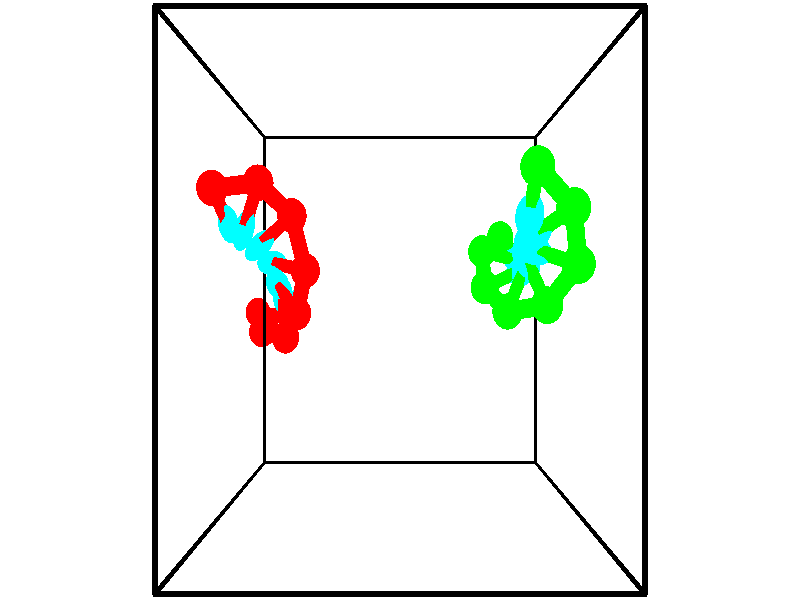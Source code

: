 // switches for output
#declare DRAW_BASES = 1; // possible values are 0, 1; only relevant for DNA ribbons
#declare DRAW_BASES_TYPE = 3; // possible values are 1, 2, 3; only relevant for DNA ribbons
#declare DRAW_FOG = 0; // set to 1 to enable fog

#include "colors.inc"

#include "transforms.inc"
background { rgb <1, 1, 1>}

#default {
   normal{
       ripples 0.25
       frequency 0.20
       turbulence 0.2
       lambda 5
   }
	finish {
		phong 0.1
		phong_size 40.
	}
}

// original window dimensions: 1024x640


// camera settings

camera {
	sky <-0, 1, 0>
	up <-0, 1, 0>
	right 1.6 * <1, 0, 0>
	location <2.5, 2.5, 11.1562>
	look_at <2.5, 2.5, 2.5>
	direction <0, 0, -8.6562>
	angle 67.0682
}


# declare cpy_camera_pos = <2.5, 2.5, 11.1562>;
# if (DRAW_FOG = 1)
fog {
	fog_type 2
	up vnormalize(cpy_camera_pos)
	color rgbt<1,1,1,0.3>
	distance 1e-5
	fog_alt 3e-3
	fog_offset 4
}
# end


// LIGHTS

# declare lum = 6;
global_settings {
	ambient_light rgb lum * <0.05, 0.05, 0.05>
	max_trace_level 15
}# declare cpy_direct_light_amount = 0.25;
light_source
{	1000 * <-1, -1, 1>,
	rgb lum * cpy_direct_light_amount
	parallel
}

light_source
{	1000 * <1, 1, -1>,
	rgb lum * cpy_direct_light_amount
	parallel
}

// strand 0

// nucleotide -1

// particle -1
sphere {
	<-0.434139, 2.287913, -1.316757> 0.250000
	pigment { color rgbt <1,0,0,0> }
	no_shadow
}
cylinder {
	<-0.058125, 2.259476, -1.183323>,  <0.167484, 2.242414, -1.103262>, 0.100000
	pigment { color rgbt <1,0,0,0> }
	no_shadow
}
cylinder {
	<-0.058125, 2.259476, -1.183323>,  <-0.434139, 2.287913, -1.316757>, 0.100000
	pigment { color rgbt <1,0,0,0> }
	no_shadow
}

// particle -1
sphere {
	<-0.058125, 2.259476, -1.183323> 0.100000
	pigment { color rgbt <1,0,0,0> }
	no_shadow
}
sphere {
	0, 1
	scale<0.080000,0.200000,0.300000>
	matrix <-0.217519, 0.628376, 0.746879,
		-0.262715, -0.774654, 0.575232,
		0.940035, -0.071092, 0.333585,
		0.223886, 2.238148, -1.083247>
	pigment { color rgbt <0,1,1,0> }
	no_shadow
}
cylinder {
	<-0.187649, 1.983940, -0.623919>,  <-0.434139, 2.287913, -1.316757>, 0.130000
	pigment { color rgbt <1,0,0,0> }
	no_shadow
}

// nucleotide -1

// particle -1
sphere {
	<-0.187649, 1.983940, -0.623919> 0.250000
	pigment { color rgbt <1,0,0,0> }
	no_shadow
}
cylinder {
	<0.113976, 2.246315, -0.637403>,  <0.294950, 2.403740, -0.645494>, 0.100000
	pigment { color rgbt <1,0,0,0> }
	no_shadow
}
cylinder {
	<0.113976, 2.246315, -0.637403>,  <-0.187649, 1.983940, -0.623919>, 0.100000
	pigment { color rgbt <1,0,0,0> }
	no_shadow
}

// particle -1
sphere {
	<0.113976, 2.246315, -0.637403> 0.100000
	pigment { color rgbt <1,0,0,0> }
	no_shadow
}
sphere {
	0, 1
	scale<0.080000,0.200000,0.300000>
	matrix <-0.401439, 0.500900, 0.766776,
		0.519834, -0.564671, 0.641029,
		0.754068, 0.655931, -0.033704,
		0.340194, 2.443096, -0.647517>
	pigment { color rgbt <0,1,1,0> }
	no_shadow
}
cylinder {
	<0.375176, 1.921890, -0.051612>,  <-0.187649, 1.983940, -0.623919>, 0.130000
	pigment { color rgbt <1,0,0,0> }
	no_shadow
}

// nucleotide -1

// particle -1
sphere {
	<0.375176, 1.921890, -0.051612> 0.250000
	pigment { color rgbt <1,0,0,0> }
	no_shadow
}
cylinder {
	<0.318535, 2.295197, -0.183651>,  <0.284550, 2.519180, -0.262874>, 0.100000
	pigment { color rgbt <1,0,0,0> }
	no_shadow
}
cylinder {
	<0.318535, 2.295197, -0.183651>,  <0.375176, 1.921890, -0.051612>, 0.100000
	pigment { color rgbt <1,0,0,0> }
	no_shadow
}

// particle -1
sphere {
	<0.318535, 2.295197, -0.183651> 0.100000
	pigment { color rgbt <1,0,0,0> }
	no_shadow
}
sphere {
	0, 1
	scale<0.080000,0.200000,0.300000>
	matrix <-0.273841, 0.283515, 0.919038,
		0.951294, 0.220531, 0.215420,
		-0.141602, 0.933266, -0.330097,
		0.276054, 2.575176, -0.282680>
	pigment { color rgbt <0,1,1,0> }
	no_shadow
}
cylinder {
	<0.667906, 2.303078, 0.432106>,  <0.375176, 1.921890, -0.051612>, 0.130000
	pigment { color rgbt <1,0,0,0> }
	no_shadow
}

// nucleotide -1

// particle -1
sphere {
	<0.667906, 2.303078, 0.432106> 0.250000
	pigment { color rgbt <1,0,0,0> }
	no_shadow
}
cylinder {
	<0.431381, 2.555397, 0.231131>,  <0.289466, 2.706788, 0.110545>, 0.100000
	pigment { color rgbt <1,0,0,0> }
	no_shadow
}
cylinder {
	<0.431381, 2.555397, 0.231131>,  <0.667906, 2.303078, 0.432106>, 0.100000
	pigment { color rgbt <1,0,0,0> }
	no_shadow
}

// particle -1
sphere {
	<0.431381, 2.555397, 0.231131> 0.100000
	pigment { color rgbt <1,0,0,0> }
	no_shadow
}
sphere {
	0, 1
	scale<0.080000,0.200000,0.300000>
	matrix <-0.301586, 0.404855, 0.863214,
		0.747928, 0.661957, -0.049156,
		-0.591312, 0.630797, -0.502439,
		0.253988, 2.744636, 0.080399>
	pigment { color rgbt <0,1,1,0> }
	no_shadow
}
cylinder {
	<0.855585, 2.925838, 0.666791>,  <0.667906, 2.303078, 0.432106>, 0.130000
	pigment { color rgbt <1,0,0,0> }
	no_shadow
}

// nucleotide -1

// particle -1
sphere {
	<0.855585, 2.925838, 0.666791> 0.250000
	pigment { color rgbt <1,0,0,0> }
	no_shadow
}
cylinder {
	<0.491852, 2.997543, 0.516602>,  <0.273612, 3.040566, 0.426488>, 0.100000
	pigment { color rgbt <1,0,0,0> }
	no_shadow
}
cylinder {
	<0.491852, 2.997543, 0.516602>,  <0.855585, 2.925838, 0.666791>, 0.100000
	pigment { color rgbt <1,0,0,0> }
	no_shadow
}

// particle -1
sphere {
	<0.491852, 2.997543, 0.516602> 0.100000
	pigment { color rgbt <1,0,0,0> }
	no_shadow
}
sphere {
	0, 1
	scale<0.080000,0.200000,0.300000>
	matrix <-0.268382, 0.436875, 0.858552,
		0.317941, 0.881479, -0.349153,
		-0.909332, 0.179262, -0.375474,
		0.219052, 3.051322, 0.403959>
	pigment { color rgbt <0,1,1,0> }
	no_shadow
}
cylinder {
	<0.631502, 3.716790, 0.716937>,  <0.855585, 2.925838, 0.666791>, 0.130000
	pigment { color rgbt <1,0,0,0> }
	no_shadow
}

// nucleotide -1

// particle -1
sphere {
	<0.631502, 3.716790, 0.716937> 0.250000
	pigment { color rgbt <1,0,0,0> }
	no_shadow
}
cylinder {
	<0.315002, 3.472260, 0.722658>,  <0.125102, 3.325541, 0.726091>, 0.100000
	pigment { color rgbt <1,0,0,0> }
	no_shadow
}
cylinder {
	<0.315002, 3.472260, 0.722658>,  <0.631502, 3.716790, 0.716937>, 0.100000
	pigment { color rgbt <1,0,0,0> }
	no_shadow
}

// particle -1
sphere {
	<0.315002, 3.472260, 0.722658> 0.100000
	pigment { color rgbt <1,0,0,0> }
	no_shadow
}
sphere {
	0, 1
	scale<0.080000,0.200000,0.300000>
	matrix <-0.288570, 0.393918, 0.872672,
		-0.539121, 0.686374, -0.488098,
		-0.791250, -0.611326, 0.014302,
		0.077628, 3.288862, 0.726949>
	pigment { color rgbt <0,1,1,0> }
	no_shadow
}
cylinder {
	<0.135532, 4.128853, 1.091978>,  <0.631502, 3.716790, 0.716937>, 0.130000
	pigment { color rgbt <1,0,0,0> }
	no_shadow
}

// nucleotide -1

// particle -1
sphere {
	<0.135532, 4.128853, 1.091978> 0.250000
	pigment { color rgbt <1,0,0,0> }
	no_shadow
}
cylinder {
	<-0.002033, 3.753304, 1.085756>,  <-0.084572, 3.527974, 1.082023>, 0.100000
	pigment { color rgbt <1,0,0,0> }
	no_shadow
}
cylinder {
	<-0.002033, 3.753304, 1.085756>,  <0.135532, 4.128853, 1.091978>, 0.100000
	pigment { color rgbt <1,0,0,0> }
	no_shadow
}

// particle -1
sphere {
	<-0.002033, 3.753304, 1.085756> 0.100000
	pigment { color rgbt <1,0,0,0> }
	no_shadow
}
sphere {
	0, 1
	scale<0.080000,0.200000,0.300000>
	matrix <-0.419398, 0.138765, 0.897134,
		-0.840136, 0.315060, -0.441484,
		-0.343913, -0.938873, -0.015554,
		-0.105207, 3.471642, 1.081090>
	pigment { color rgbt <0,1,1,0> }
	no_shadow
}
cylinder {
	<-0.616956, 4.045127, 1.148934>,  <0.135532, 4.128853, 1.091978>, 0.130000
	pigment { color rgbt <1,0,0,0> }
	no_shadow
}

// nucleotide -1

// particle -1
sphere {
	<-0.616956, 4.045127, 1.148934> 0.250000
	pigment { color rgbt <1,0,0,0> }
	no_shadow
}
cylinder {
	<-0.414711, 3.744926, 1.319159>,  <-0.293364, 3.564806, 1.421293>, 0.100000
	pigment { color rgbt <1,0,0,0> }
	no_shadow
}
cylinder {
	<-0.414711, 3.744926, 1.319159>,  <-0.616956, 4.045127, 1.148934>, 0.100000
	pigment { color rgbt <1,0,0,0> }
	no_shadow
}

// particle -1
sphere {
	<-0.414711, 3.744926, 1.319159> 0.100000
	pigment { color rgbt <1,0,0,0> }
	no_shadow
}
sphere {
	0, 1
	scale<0.080000,0.200000,0.300000>
	matrix <-0.556547, 0.093186, 0.825574,
		-0.659252, -0.654264, -0.370574,
		0.505611, -0.750503, 0.425561,
		-0.263027, 3.519776, 1.446827>
	pigment { color rgbt <0,1,1,0> }
	no_shadow
}
// strand 1

// nucleotide -1

// particle -1
sphere {
	<4.517015, 4.133846, 2.312705> 0.250000
	pigment { color rgbt <0,1,0,0> }
	no_shadow
}
cylinder {
	<4.419556, 3.774414, 2.458687>,  <4.361080, 3.558755, 2.546276>, 0.100000
	pigment { color rgbt <0,1,0,0> }
	no_shadow
}
cylinder {
	<4.419556, 3.774414, 2.458687>,  <4.517015, 4.133846, 2.312705>, 0.100000
	pigment { color rgbt <0,1,0,0> }
	no_shadow
}

// particle -1
sphere {
	<4.419556, 3.774414, 2.458687> 0.100000
	pigment { color rgbt <0,1,0,0> }
	no_shadow
}
sphere {
	0, 1
	scale<0.080000,0.200000,0.300000>
	matrix <0.150970, -0.406847, -0.900935,
		0.958042, -0.164413, 0.234785,
		-0.243647, -0.898579, 0.364955,
		4.346462, 3.504840, 2.568173>
	pigment { color rgbt <0,1,1,0> }
	no_shadow
}
cylinder {
	<5.068369, 3.639587, 2.226133>,  <4.517015, 4.133846, 2.312705>, 0.130000
	pigment { color rgbt <0,1,0,0> }
	no_shadow
}

// nucleotide -1

// particle -1
sphere {
	<5.068369, 3.639587, 2.226133> 0.250000
	pigment { color rgbt <0,1,0,0> }
	no_shadow
}
cylinder {
	<4.721558, 3.440659, 2.238350>,  <4.513471, 3.321301, 2.245680>, 0.100000
	pigment { color rgbt <0,1,0,0> }
	no_shadow
}
cylinder {
	<4.721558, 3.440659, 2.238350>,  <5.068369, 3.639587, 2.226133>, 0.100000
	pigment { color rgbt <0,1,0,0> }
	no_shadow
}

// particle -1
sphere {
	<4.721558, 3.440659, 2.238350> 0.100000
	pigment { color rgbt <0,1,0,0> }
	no_shadow
}
sphere {
	0, 1
	scale<0.080000,0.200000,0.300000>
	matrix <0.166133, -0.346340, -0.923281,
		0.469746, -0.795437, 0.382908,
		-0.867028, -0.497321, 0.030543,
		4.461449, 3.291462, 2.247513>
	pigment { color rgbt <0,1,1,0> }
	no_shadow
}
cylinder {
	<5.222001, 2.955361, 1.957098>,  <5.068369, 3.639587, 2.226133>, 0.130000
	pigment { color rgbt <0,1,0,0> }
	no_shadow
}

// nucleotide -1

// particle -1
sphere {
	<5.222001, 2.955361, 1.957098> 0.250000
	pigment { color rgbt <0,1,0,0> }
	no_shadow
}
cylinder {
	<4.842110, 3.062729, 1.892641>,  <4.614175, 3.127150, 1.853967>, 0.100000
	pigment { color rgbt <0,1,0,0> }
	no_shadow
}
cylinder {
	<4.842110, 3.062729, 1.892641>,  <5.222001, 2.955361, 1.957098>, 0.100000
	pigment { color rgbt <0,1,0,0> }
	no_shadow
}

// particle -1
sphere {
	<4.842110, 3.062729, 1.892641> 0.100000
	pigment { color rgbt <0,1,0,0> }
	no_shadow
}
sphere {
	0, 1
	scale<0.080000,0.200000,0.300000>
	matrix <0.071925, -0.313873, -0.946737,
		-0.304692, -0.910735, 0.278790,
		-0.949731, 0.268411, -0.161139,
		4.557191, 3.143255, 1.844298>
	pigment { color rgbt <0,1,1,0> }
	no_shadow
}
cylinder {
	<4.834332, 2.431279, 1.571259>,  <5.222001, 2.955361, 1.957098>, 0.130000
	pigment { color rgbt <0,1,0,0> }
	no_shadow
}

// nucleotide -1

// particle -1
sphere {
	<4.834332, 2.431279, 1.571259> 0.250000
	pigment { color rgbt <0,1,0,0> }
	no_shadow
}
cylinder {
	<4.659195, 2.784378, 1.503082>,  <4.554113, 2.996238, 1.462176>, 0.100000
	pigment { color rgbt <0,1,0,0> }
	no_shadow
}
cylinder {
	<4.659195, 2.784378, 1.503082>,  <4.834332, 2.431279, 1.571259>, 0.100000
	pigment { color rgbt <0,1,0,0> }
	no_shadow
}

// particle -1
sphere {
	<4.659195, 2.784378, 1.503082> 0.100000
	pigment { color rgbt <0,1,0,0> }
	no_shadow
}
sphere {
	0, 1
	scale<0.080000,0.200000,0.300000>
	matrix <-0.013130, -0.195837, -0.980549,
		-0.898957, -0.427086, 0.097336,
		-0.437841, 0.882749, -0.170441,
		4.527843, 3.049203, 1.451950>
	pigment { color rgbt <0,1,1,0> }
	no_shadow
}
cylinder {
	<4.283340, 2.341150, 1.151890>,  <4.834332, 2.431279, 1.571259>, 0.130000
	pigment { color rgbt <0,1,0,0> }
	no_shadow
}

// nucleotide -1

// particle -1
sphere {
	<4.283340, 2.341150, 1.151890> 0.250000
	pigment { color rgbt <0,1,0,0> }
	no_shadow
}
cylinder {
	<4.456657, 2.698807, 1.106689>,  <4.560647, 2.913401, 1.079569>, 0.100000
	pigment { color rgbt <0,1,0,0> }
	no_shadow
}
cylinder {
	<4.456657, 2.698807, 1.106689>,  <4.283340, 2.341150, 1.151890>, 0.100000
	pigment { color rgbt <0,1,0,0> }
	no_shadow
}

// particle -1
sphere {
	<4.456657, 2.698807, 1.106689> 0.100000
	pigment { color rgbt <0,1,0,0> }
	no_shadow
}
sphere {
	0, 1
	scale<0.080000,0.200000,0.300000>
	matrix <0.234661, -0.232985, -0.943744,
		-0.870168, 0.382400, -0.310771,
		0.433292, 0.894141, -0.113002,
		4.586645, 2.967049, 1.072789>
	pigment { color rgbt <0,1,1,0> }
	no_shadow
}
cylinder {
	<4.001307, 2.686566, 0.483938>,  <4.283340, 2.341150, 1.151890>, 0.130000
	pigment { color rgbt <0,1,0,0> }
	no_shadow
}

// nucleotide -1

// particle -1
sphere {
	<4.001307, 2.686566, 0.483938> 0.250000
	pigment { color rgbt <0,1,0,0> }
	no_shadow
}
cylinder {
	<4.361954, 2.832588, 0.576736>,  <4.578342, 2.920202, 0.632415>, 0.100000
	pigment { color rgbt <0,1,0,0> }
	no_shadow
}
cylinder {
	<4.361954, 2.832588, 0.576736>,  <4.001307, 2.686566, 0.483938>, 0.100000
	pigment { color rgbt <0,1,0,0> }
	no_shadow
}

// particle -1
sphere {
	<4.361954, 2.832588, 0.576736> 0.100000
	pigment { color rgbt <0,1,0,0> }
	no_shadow
}
sphere {
	0, 1
	scale<0.080000,0.200000,0.300000>
	matrix <0.280540, -0.085308, -0.956044,
		-0.329218, 0.927069, -0.179327,
		0.901617, 0.365055, 0.231995,
		4.632439, 2.942105, 0.646335>
	pigment { color rgbt <0,1,1,0> }
	no_shadow
}
cylinder {
	<4.004862, 3.242625, 0.065479>,  <4.001307, 2.686566, 0.483938>, 0.130000
	pigment { color rgbt <0,1,0,0> }
	no_shadow
}

// nucleotide -1

// particle -1
sphere {
	<4.004862, 3.242625, 0.065479> 0.250000
	pigment { color rgbt <0,1,0,0> }
	no_shadow
}
cylinder {
	<4.384514, 3.154663, 0.155630>,  <4.612305, 3.101886, 0.209721>, 0.100000
	pigment { color rgbt <0,1,0,0> }
	no_shadow
}
cylinder {
	<4.384514, 3.154663, 0.155630>,  <4.004862, 3.242625, 0.065479>, 0.100000
	pigment { color rgbt <0,1,0,0> }
	no_shadow
}

// particle -1
sphere {
	<4.384514, 3.154663, 0.155630> 0.100000
	pigment { color rgbt <0,1,0,0> }
	no_shadow
}
sphere {
	0, 1
	scale<0.080000,0.200000,0.300000>
	matrix <0.224721, -0.028335, -0.974011,
		0.220576, 0.975110, 0.022524,
		0.949129, -0.219905, 0.225378,
		4.669253, 3.088691, 0.223243>
	pigment { color rgbt <0,1,1,0> }
	no_shadow
}
cylinder {
	<4.432847, 3.516310, -0.505261>,  <4.004862, 3.242625, 0.065479>, 0.130000
	pigment { color rgbt <0,1,0,0> }
	no_shadow
}

// nucleotide -1

// particle -1
sphere {
	<4.432847, 3.516310, -0.505261> 0.250000
	pigment { color rgbt <0,1,0,0> }
	no_shadow
}
cylinder {
	<4.668900, 3.247856, -0.325785>,  <4.810531, 3.086784, -0.218099>, 0.100000
	pigment { color rgbt <0,1,0,0> }
	no_shadow
}
cylinder {
	<4.668900, 3.247856, -0.325785>,  <4.432847, 3.516310, -0.505261>, 0.100000
	pigment { color rgbt <0,1,0,0> }
	no_shadow
}

// particle -1
sphere {
	<4.668900, 3.247856, -0.325785> 0.100000
	pigment { color rgbt <0,1,0,0> }
	no_shadow
}
sphere {
	0, 1
	scale<0.080000,0.200000,0.300000>
	matrix <0.533961, -0.092372, -0.840448,
		0.605500, 0.735559, 0.303848,
		0.590132, -0.671134, 0.448690,
		4.845939, 3.046516, -0.191178>
	pigment { color rgbt <0,1,1,0> }
	no_shadow
}
// box output
cylinder {
	<0.000000, 0.000000, 0.000000>,  <5.000000, 0.000000, 0.000000>, 0.025000
	pigment { color rgbt <0,0,0,0> }
	no_shadow
}
cylinder {
	<0.000000, 0.000000, 0.000000>,  <0.000000, 5.000000, 0.000000>, 0.025000
	pigment { color rgbt <0,0,0,0> }
	no_shadow
}
cylinder {
	<0.000000, 0.000000, 0.000000>,  <0.000000, 0.000000, 5.000000>, 0.025000
	pigment { color rgbt <0,0,0,0> }
	no_shadow
}
cylinder {
	<5.000000, 5.000000, 5.000000>,  <0.000000, 5.000000, 5.000000>, 0.025000
	pigment { color rgbt <0,0,0,0> }
	no_shadow
}
cylinder {
	<5.000000, 5.000000, 5.000000>,  <5.000000, 0.000000, 5.000000>, 0.025000
	pigment { color rgbt <0,0,0,0> }
	no_shadow
}
cylinder {
	<5.000000, 5.000000, 5.000000>,  <5.000000, 5.000000, 0.000000>, 0.025000
	pigment { color rgbt <0,0,0,0> }
	no_shadow
}
cylinder {
	<0.000000, 0.000000, 5.000000>,  <0.000000, 5.000000, 5.000000>, 0.025000
	pigment { color rgbt <0,0,0,0> }
	no_shadow
}
cylinder {
	<0.000000, 0.000000, 5.000000>,  <5.000000, 0.000000, 5.000000>, 0.025000
	pigment { color rgbt <0,0,0,0> }
	no_shadow
}
cylinder {
	<5.000000, 5.000000, 0.000000>,  <0.000000, 5.000000, 0.000000>, 0.025000
	pigment { color rgbt <0,0,0,0> }
	no_shadow
}
cylinder {
	<5.000000, 5.000000, 0.000000>,  <5.000000, 0.000000, 0.000000>, 0.025000
	pigment { color rgbt <0,0,0,0> }
	no_shadow
}
cylinder {
	<5.000000, 0.000000, 5.000000>,  <5.000000, 0.000000, 0.000000>, 0.025000
	pigment { color rgbt <0,0,0,0> }
	no_shadow
}
cylinder {
	<0.000000, 5.000000, 0.000000>,  <0.000000, 5.000000, 5.000000>, 0.025000
	pigment { color rgbt <0,0,0,0> }
	no_shadow
}
// end of box output
